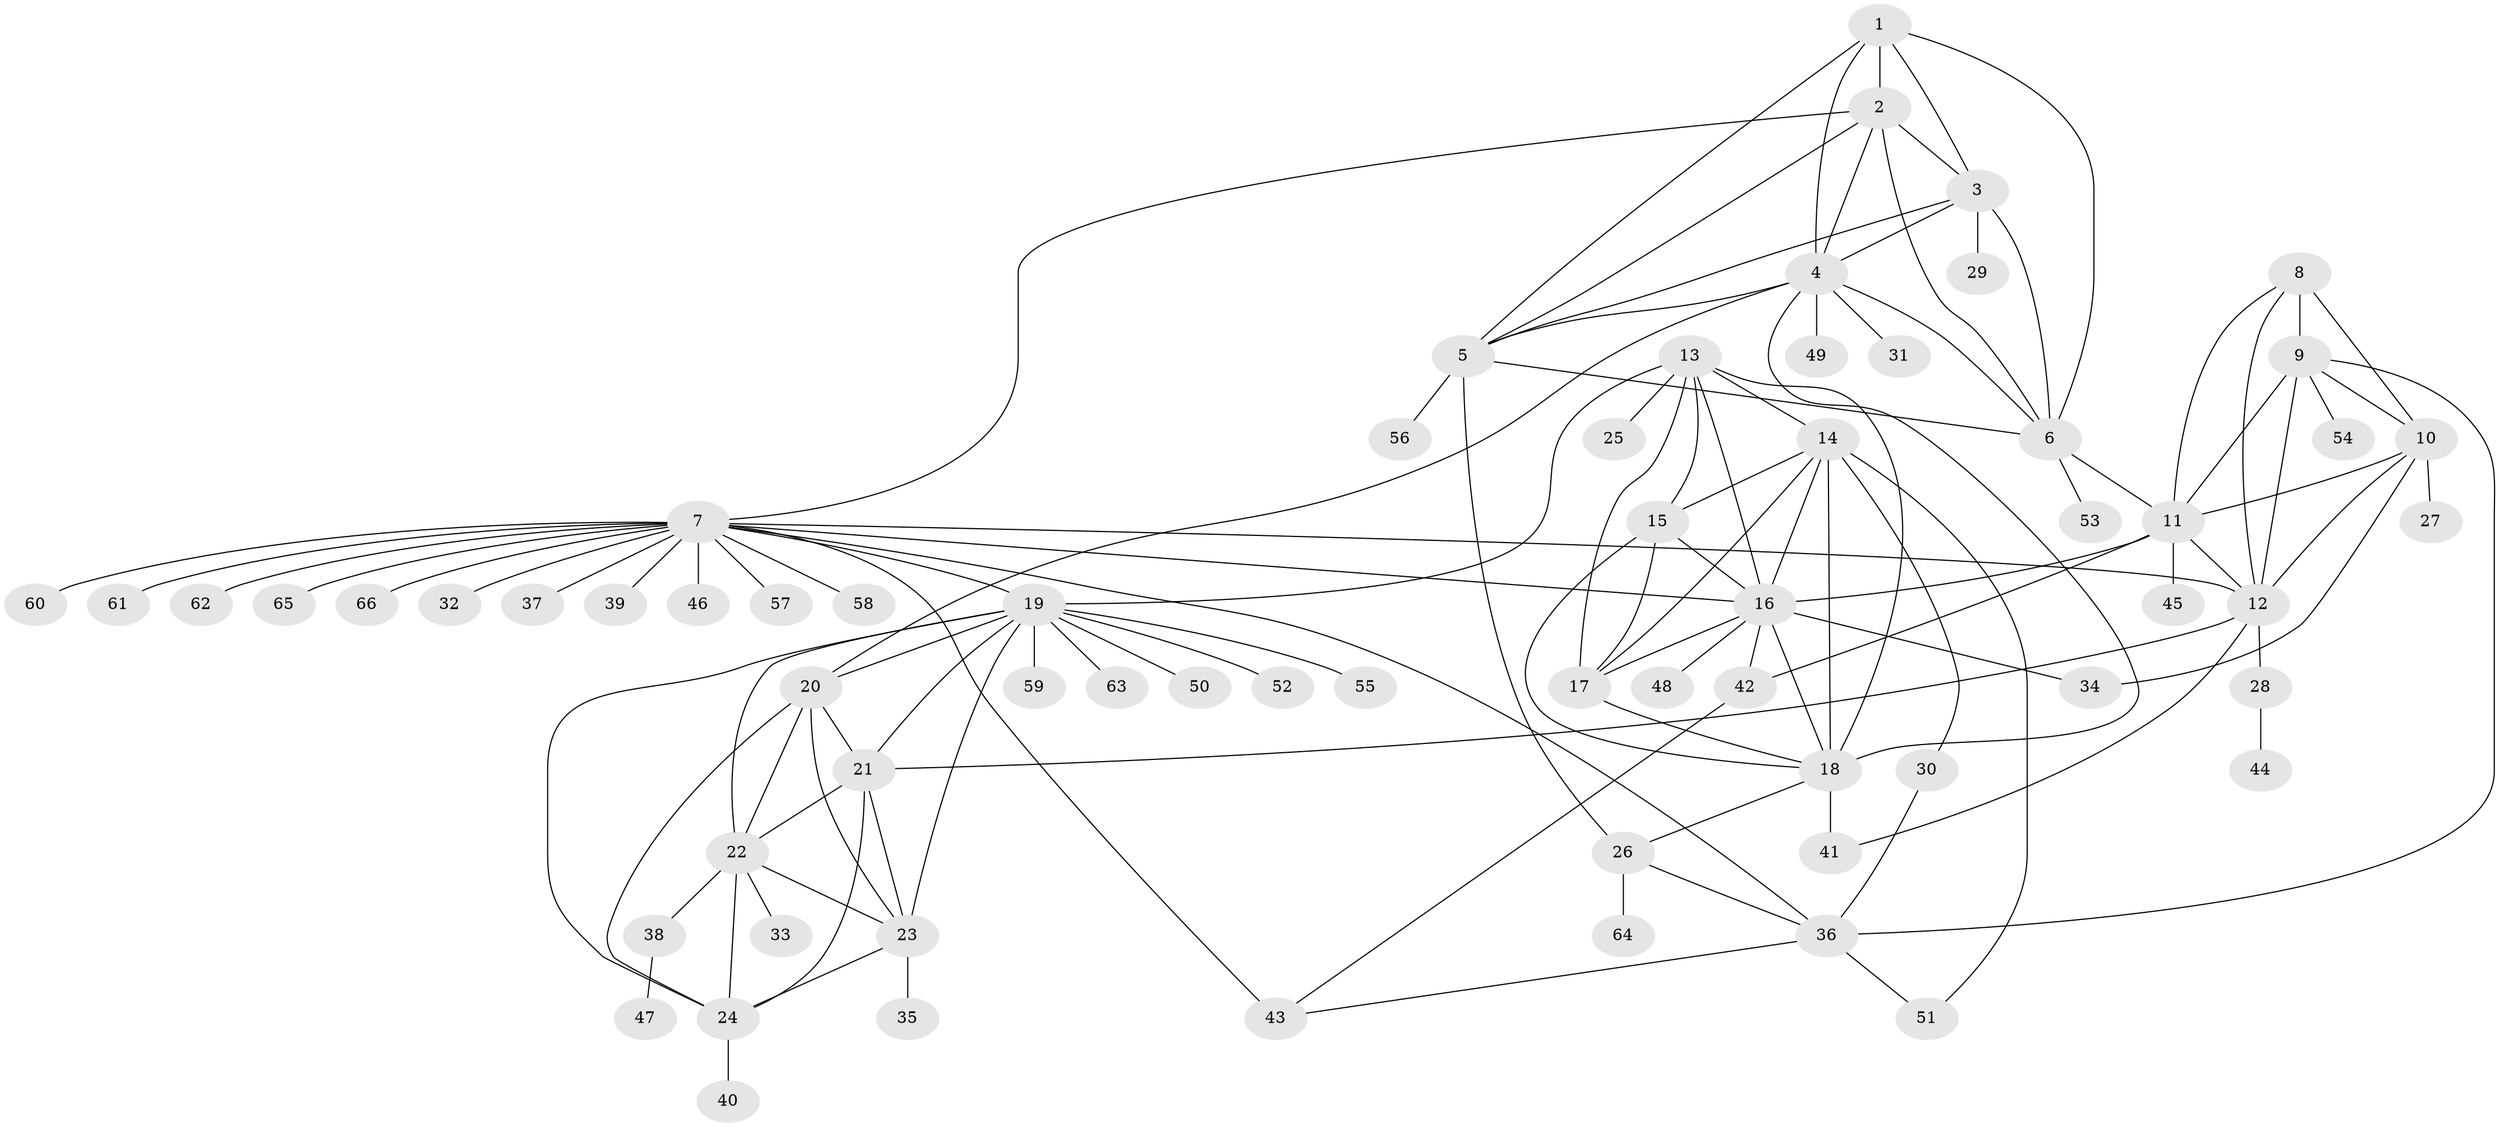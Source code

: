 // original degree distribution, {6: 0.046511627906976744, 7: 0.05426356589147287, 11: 0.03875968992248062, 9: 0.007751937984496124, 8: 0.05426356589147287, 10: 0.015503875968992248, 12: 0.015503875968992248, 13: 0.007751937984496124, 2: 0.16279069767441862, 5: 0.007751937984496124, 1: 0.5736434108527132, 3: 0.007751937984496124, 4: 0.007751937984496124}
// Generated by graph-tools (version 1.1) at 2025/52/03/04/25 22:52:17]
// undirected, 66 vertices, 117 edges
graph export_dot {
  node [color=gray90,style=filled];
  1;
  2;
  3;
  4;
  5;
  6;
  7;
  8;
  9;
  10;
  11;
  12;
  13;
  14;
  15;
  16;
  17;
  18;
  19;
  20;
  21;
  22;
  23;
  24;
  25;
  26;
  27;
  28;
  29;
  30;
  31;
  32;
  33;
  34;
  35;
  36;
  37;
  38;
  39;
  40;
  41;
  42;
  43;
  44;
  45;
  46;
  47;
  48;
  49;
  50;
  51;
  52;
  53;
  54;
  55;
  56;
  57;
  58;
  59;
  60;
  61;
  62;
  63;
  64;
  65;
  66;
  1 -- 2 [weight=1.0];
  1 -- 3 [weight=1.0];
  1 -- 4 [weight=1.0];
  1 -- 5 [weight=1.0];
  1 -- 6 [weight=1.0];
  2 -- 3 [weight=1.0];
  2 -- 4 [weight=1.0];
  2 -- 5 [weight=1.0];
  2 -- 6 [weight=1.0];
  2 -- 7 [weight=1.0];
  3 -- 4 [weight=1.0];
  3 -- 5 [weight=1.0];
  3 -- 6 [weight=1.0];
  3 -- 29 [weight=1.0];
  4 -- 5 [weight=1.0];
  4 -- 6 [weight=1.0];
  4 -- 18 [weight=1.0];
  4 -- 20 [weight=1.0];
  4 -- 31 [weight=1.0];
  4 -- 49 [weight=2.0];
  5 -- 6 [weight=1.0];
  5 -- 26 [weight=1.0];
  5 -- 56 [weight=2.0];
  6 -- 11 [weight=1.0];
  6 -- 53 [weight=1.0];
  7 -- 12 [weight=1.0];
  7 -- 16 [weight=2.0];
  7 -- 19 [weight=1.0];
  7 -- 32 [weight=1.0];
  7 -- 36 [weight=1.0];
  7 -- 37 [weight=1.0];
  7 -- 39 [weight=2.0];
  7 -- 43 [weight=2.0];
  7 -- 46 [weight=1.0];
  7 -- 57 [weight=1.0];
  7 -- 58 [weight=1.0];
  7 -- 60 [weight=2.0];
  7 -- 61 [weight=1.0];
  7 -- 62 [weight=1.0];
  7 -- 65 [weight=1.0];
  7 -- 66 [weight=1.0];
  8 -- 9 [weight=2.0];
  8 -- 10 [weight=1.0];
  8 -- 11 [weight=1.0];
  8 -- 12 [weight=1.0];
  9 -- 10 [weight=2.0];
  9 -- 11 [weight=2.0];
  9 -- 12 [weight=2.0];
  9 -- 36 [weight=1.0];
  9 -- 54 [weight=1.0];
  10 -- 11 [weight=1.0];
  10 -- 12 [weight=1.0];
  10 -- 27 [weight=1.0];
  10 -- 34 [weight=4.0];
  11 -- 12 [weight=1.0];
  11 -- 16 [weight=1.0];
  11 -- 42 [weight=1.0];
  11 -- 45 [weight=1.0];
  12 -- 21 [weight=1.0];
  12 -- 28 [weight=2.0];
  12 -- 41 [weight=1.0];
  13 -- 14 [weight=1.0];
  13 -- 15 [weight=1.0];
  13 -- 16 [weight=1.0];
  13 -- 17 [weight=1.0];
  13 -- 18 [weight=1.0];
  13 -- 19 [weight=1.0];
  13 -- 25 [weight=1.0];
  14 -- 15 [weight=1.0];
  14 -- 16 [weight=1.0];
  14 -- 17 [weight=1.0];
  14 -- 18 [weight=1.0];
  14 -- 30 [weight=1.0];
  14 -- 51 [weight=1.0];
  15 -- 16 [weight=3.0];
  15 -- 17 [weight=1.0];
  15 -- 18 [weight=1.0];
  16 -- 17 [weight=1.0];
  16 -- 18 [weight=1.0];
  16 -- 34 [weight=1.0];
  16 -- 42 [weight=1.0];
  16 -- 48 [weight=1.0];
  17 -- 18 [weight=1.0];
  18 -- 26 [weight=1.0];
  18 -- 41 [weight=4.0];
  19 -- 20 [weight=1.0];
  19 -- 21 [weight=1.0];
  19 -- 22 [weight=1.0];
  19 -- 23 [weight=1.0];
  19 -- 24 [weight=1.0];
  19 -- 50 [weight=1.0];
  19 -- 52 [weight=1.0];
  19 -- 55 [weight=1.0];
  19 -- 59 [weight=1.0];
  19 -- 63 [weight=1.0];
  20 -- 21 [weight=1.0];
  20 -- 22 [weight=1.0];
  20 -- 23 [weight=1.0];
  20 -- 24 [weight=1.0];
  21 -- 22 [weight=1.0];
  21 -- 23 [weight=1.0];
  21 -- 24 [weight=1.0];
  22 -- 23 [weight=1.0];
  22 -- 24 [weight=1.0];
  22 -- 33 [weight=1.0];
  22 -- 38 [weight=1.0];
  23 -- 24 [weight=1.0];
  23 -- 35 [weight=1.0];
  24 -- 40 [weight=2.0];
  26 -- 36 [weight=1.0];
  26 -- 64 [weight=1.0];
  28 -- 44 [weight=1.0];
  30 -- 36 [weight=1.0];
  36 -- 43 [weight=1.0];
  36 -- 51 [weight=1.0];
  38 -- 47 [weight=1.0];
  42 -- 43 [weight=1.0];
}

